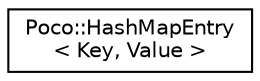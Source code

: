 digraph "Graphical Class Hierarchy"
{
 // LATEX_PDF_SIZE
  edge [fontname="Helvetica",fontsize="10",labelfontname="Helvetica",labelfontsize="10"];
  node [fontname="Helvetica",fontsize="10",shape=record];
  rankdir="LR";
  Node0 [label="Poco::HashMapEntry\l\< Key, Value \>",height=0.2,width=0.4,color="black", fillcolor="white", style="filled",URL="$structPoco_1_1HashMapEntry.html",tooltip="This class template is used internally by HashMap."];
}
